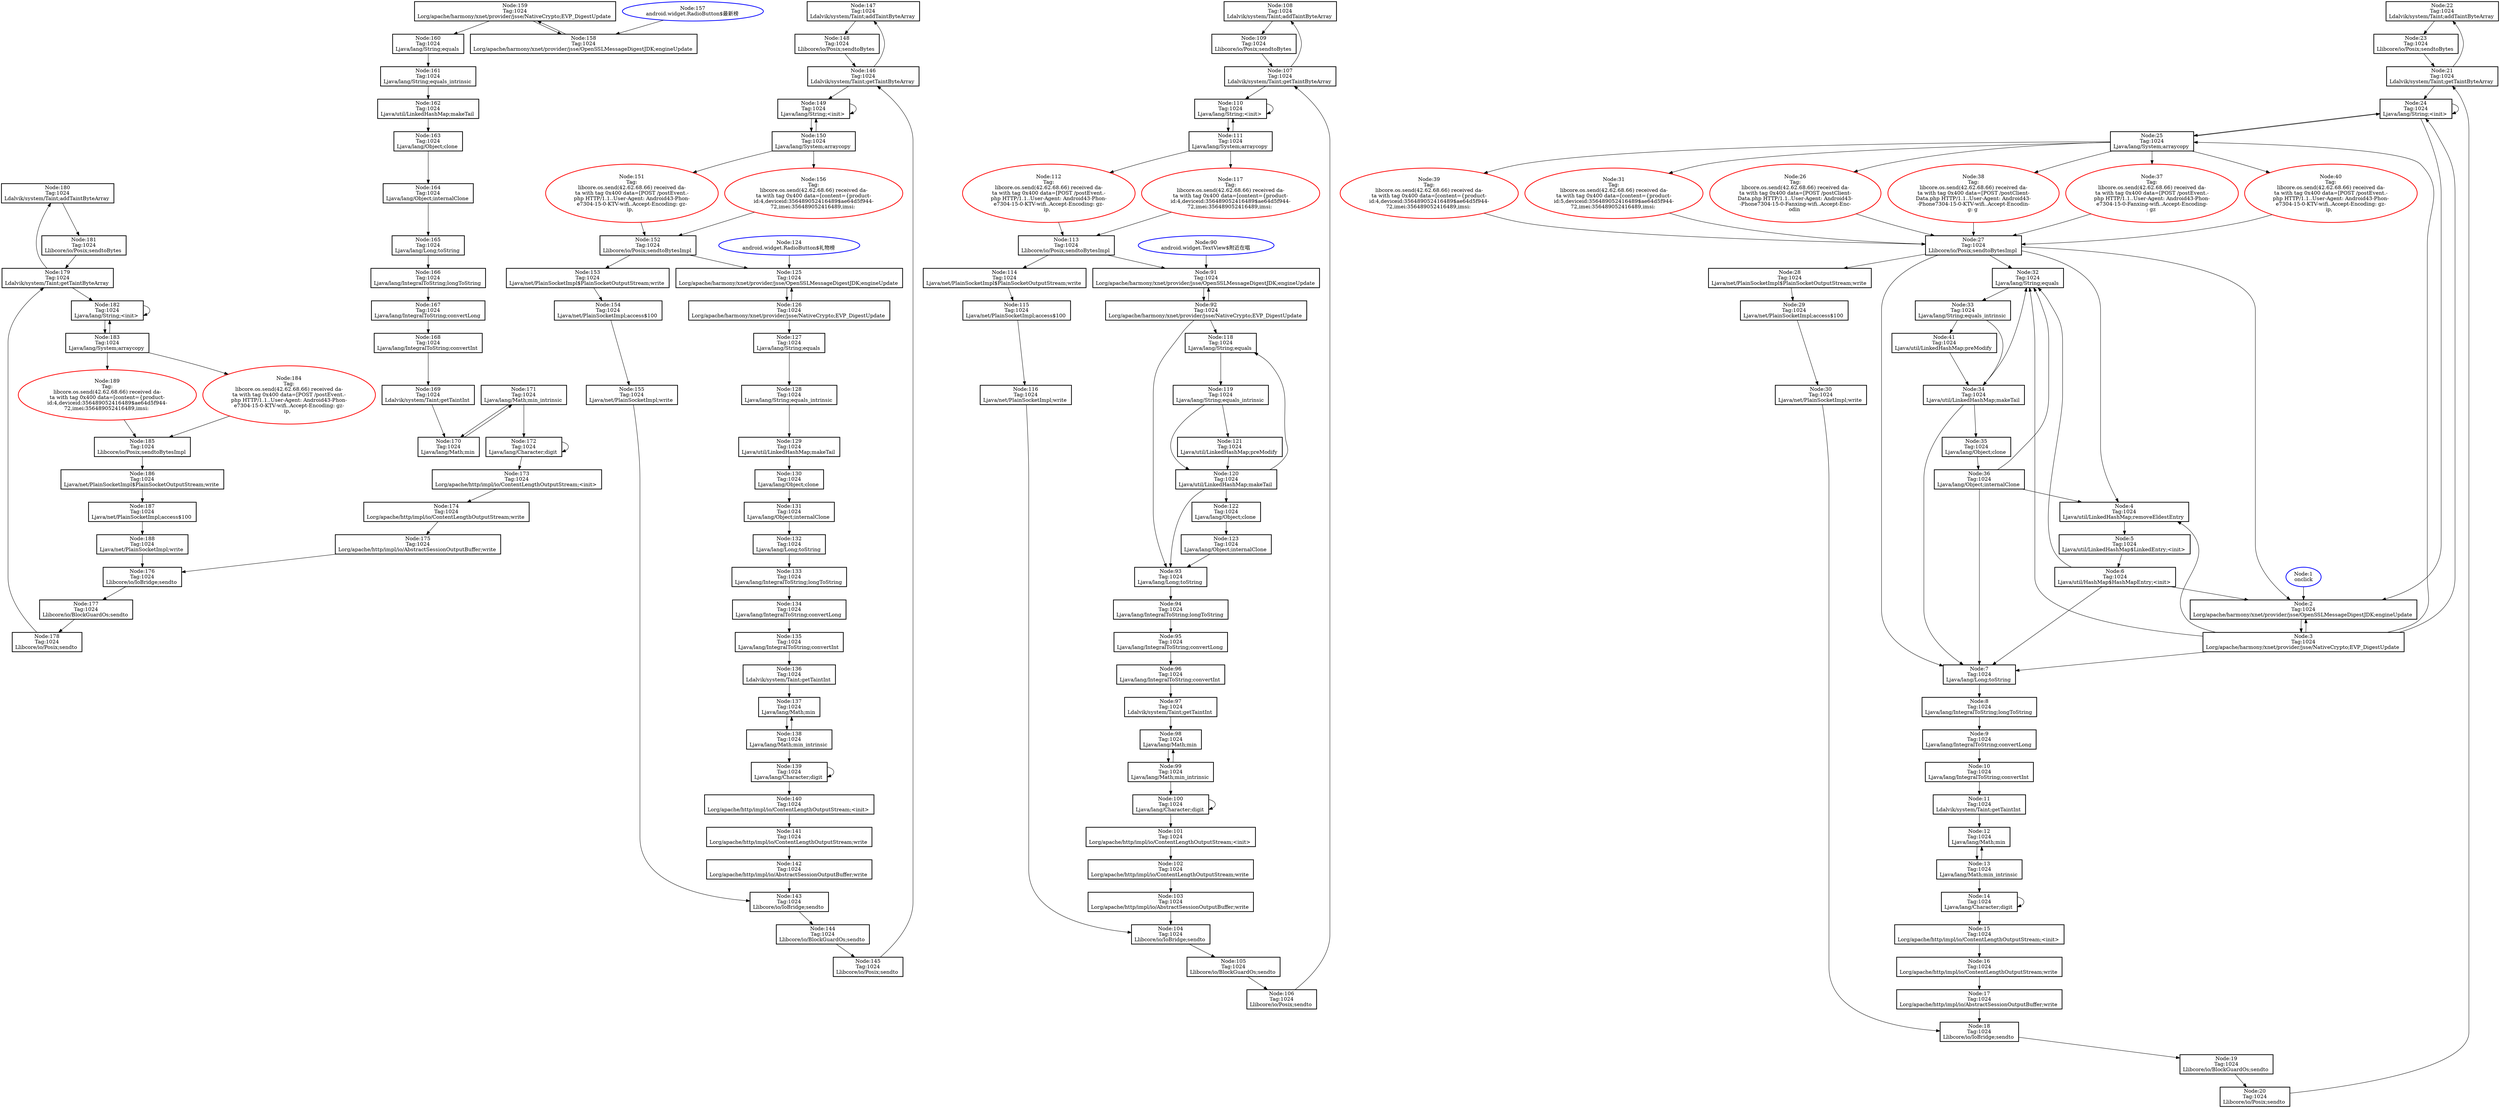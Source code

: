digraph G {
N180 [shape=box,color=black,style=bold,label="Node:180\nTag:1024\nLdalvik/system/Taint;addTaintByteArray "];
N179 [shape=box,color=black,style=bold,label="Node:179\nTag:1024\nLdalvik/system/Taint;getTaintByteArray "];
N169 [shape=box,color=black,style=bold,label="Node:169\nTag:1024\nLdalvik/system/Taint;getTaintInt "];
N172 [shape=box,color=black,style=bold,label="Node:172\nTag:1024\nLjava/lang/Character;digit "];
N168 [shape=box,color=black,style=bold,label="Node:168\nTag:1024\nLjava/lang/IntegralToString;convertInt "];
N167 [shape=box,color=black,style=bold,label="Node:167\nTag:1024\nLjava/lang/IntegralToString;convertLong "];
N166 [shape=box,color=black,style=bold,label="Node:166\nTag:1024\nLjava/lang/IntegralToString;longToString "];
N165 [shape=box,color=black,style=bold,label="Node:165\nTag:1024\nLjava/lang/Long;toString "];
N170 [shape=box,color=black,style=bold,label="Node:170\nTag:1024\nLjava/lang/Math;min "];
N171 [shape=box,color=black,style=bold,label="Node:171\nTag:1024\nLjava/lang/Math;min_intrinsic "];
N163 [shape=box,color=black,style=bold,label="Node:163\nTag:1024\nLjava/lang/Object;clone "];
N164 [shape=box,color=black,style=bold,label="Node:164\nTag:1024\nLjava/lang/Object;internalClone "];
N182 [shape=box,color=black,style=bold,label="Node:182\nTag:1024\nLjava/lang/String;<init> "];
N160 [shape=box,color=black,style=bold,label="Node:160\nTag:1024\nLjava/lang/String;equals "];
N161 [shape=box,color=black,style=bold,label="Node:161\nTag:1024\nLjava/lang/String;equals_intrinsic "];
N183 [shape=box,color=black,style=bold,label="Node:183\nTag:1024\nLjava/lang/System;arraycopy "];
N186 [shape=box,color=black,style=bold,label="Node:186\nTag:1024\nLjava/net/PlainSocketImpl$PlainSocketOutputStream;write "];
N187 [shape=box,color=black,style=bold,label="Node:187\nTag:1024\nLjava/net/PlainSocketImpl;access$100 "];
N188 [shape=box,color=black,style=bold,label="Node:188\nTag:1024\nLjava/net/PlainSocketImpl;write "];
N162 [shape=box,color=black,style=bold,label="Node:162\nTag:1024\nLjava/util/LinkedHashMap;makeTail "];
N177 [shape=box,color=black,style=bold,label="Node:177\nTag:1024\nLlibcore/io/BlockGuardOs;sendto "];
N176 [shape=box,color=black,style=bold,label="Node:176\nTag:1024\nLlibcore/io/IoBridge;sendto "];
N178 [shape=box,color=black,style=bold,label="Node:178\nTag:1024\nLlibcore/io/Posix;sendto "];
N181 [shape=box,color=black,style=bold,label="Node:181\nTag:1024\nLlibcore/io/Posix;sendtoBytes "];
N185 [shape=box,color=black,style=bold,label="Node:185\nTag:1024\nLlibcore/io/Posix;sendtoBytesImpl "];
N159 [shape=box,color=black,style=bold,label="Node:159\nTag:1024\nLorg/apache/harmony/xnet/provider/jsse/NativeCrypto;EVP_DigestUpdate "];
N158 [shape=box,color=black,style=bold,label="Node:158\nTag:1024\nLorg/apache/harmony/xnet/provider/jsse/OpenSSLMessageDigestJDK;engineUpdate "];
N175 [shape=box,color=black,style=bold,label="Node:175\nTag:1024\nLorg/apache/http/impl/io/AbstractSessionOutputBuffer;write "];
N173 [shape=box,color=black,style=bold,label="Node:173\nTag:1024\nLorg/apache/http/impl/io/ContentLengthOutputStream;<init> "];
N174 [shape=box,color=black,style=bold,label="Node:174\nTag:1024\nLorg/apache/http/impl/io/ContentLengthOutputStream;write "];
N157 [shape=ellipse,color=blue,style=bold,label="Node:157\nandroid.widget.RadioButton$最新榜 "];
N184 [shape=ellipse,color=red,style=bold,label="Node:184\nTag:\nlibcore.os.send(42.62.68.66) received da-\nta with tag 0x400 data=[POST /postEvent.-\nphp HTTP/1.1..User-Agent: Android43-Phon-\ne7304-15-0-KTV-wifi..Accept-Encoding: gz-\nip,  "];
N189 [shape=ellipse,color=red,style=bold,label="Node:189\nTag:\nlibcore.os.send(42.62.68.66) received da-\nta with tag 0x400 data=[content={product-\nid:4,deviceid:356489052416489$ae64d5f944-\n72,imei:356489052416489,imsi: "];
N147 [shape=box,color=black,style=bold,label="Node:147\nTag:1024\nLdalvik/system/Taint;addTaintByteArray "];
N146 [shape=box,color=black,style=bold,label="Node:146\nTag:1024\nLdalvik/system/Taint;getTaintByteArray "];
N136 [shape=box,color=black,style=bold,label="Node:136\nTag:1024\nLdalvik/system/Taint;getTaintInt "];
N139 [shape=box,color=black,style=bold,label="Node:139\nTag:1024\nLjava/lang/Character;digit "];
N135 [shape=box,color=black,style=bold,label="Node:135\nTag:1024\nLjava/lang/IntegralToString;convertInt "];
N134 [shape=box,color=black,style=bold,label="Node:134\nTag:1024\nLjava/lang/IntegralToString;convertLong "];
N133 [shape=box,color=black,style=bold,label="Node:133\nTag:1024\nLjava/lang/IntegralToString;longToString "];
N132 [shape=box,color=black,style=bold,label="Node:132\nTag:1024\nLjava/lang/Long;toString "];
N137 [shape=box,color=black,style=bold,label="Node:137\nTag:1024\nLjava/lang/Math;min "];
N138 [shape=box,color=black,style=bold,label="Node:138\nTag:1024\nLjava/lang/Math;min_intrinsic "];
N130 [shape=box,color=black,style=bold,label="Node:130\nTag:1024\nLjava/lang/Object;clone "];
N131 [shape=box,color=black,style=bold,label="Node:131\nTag:1024\nLjava/lang/Object;internalClone "];
N149 [shape=box,color=black,style=bold,label="Node:149\nTag:1024\nLjava/lang/String;<init> "];
N127 [shape=box,color=black,style=bold,label="Node:127\nTag:1024\nLjava/lang/String;equals "];
N128 [shape=box,color=black,style=bold,label="Node:128\nTag:1024\nLjava/lang/String;equals_intrinsic "];
N150 [shape=box,color=black,style=bold,label="Node:150\nTag:1024\nLjava/lang/System;arraycopy "];
N153 [shape=box,color=black,style=bold,label="Node:153\nTag:1024\nLjava/net/PlainSocketImpl$PlainSocketOutputStream;write "];
N154 [shape=box,color=black,style=bold,label="Node:154\nTag:1024\nLjava/net/PlainSocketImpl;access$100 "];
N155 [shape=box,color=black,style=bold,label="Node:155\nTag:1024\nLjava/net/PlainSocketImpl;write "];
N129 [shape=box,color=black,style=bold,label="Node:129\nTag:1024\nLjava/util/LinkedHashMap;makeTail "];
N144 [shape=box,color=black,style=bold,label="Node:144\nTag:1024\nLlibcore/io/BlockGuardOs;sendto "];
N143 [shape=box,color=black,style=bold,label="Node:143\nTag:1024\nLlibcore/io/IoBridge;sendto "];
N145 [shape=box,color=black,style=bold,label="Node:145\nTag:1024\nLlibcore/io/Posix;sendto "];
N148 [shape=box,color=black,style=bold,label="Node:148\nTag:1024\nLlibcore/io/Posix;sendtoBytes "];
N152 [shape=box,color=black,style=bold,label="Node:152\nTag:1024\nLlibcore/io/Posix;sendtoBytesImpl "];
N126 [shape=box,color=black,style=bold,label="Node:126\nTag:1024\nLorg/apache/harmony/xnet/provider/jsse/NativeCrypto;EVP_DigestUpdate "];
N125 [shape=box,color=black,style=bold,label="Node:125\nTag:1024\nLorg/apache/harmony/xnet/provider/jsse/OpenSSLMessageDigestJDK;engineUpdate "];
N142 [shape=box,color=black,style=bold,label="Node:142\nTag:1024\nLorg/apache/http/impl/io/AbstractSessionOutputBuffer;write "];
N140 [shape=box,color=black,style=bold,label="Node:140\nTag:1024\nLorg/apache/http/impl/io/ContentLengthOutputStream;<init> "];
N141 [shape=box,color=black,style=bold,label="Node:141\nTag:1024\nLorg/apache/http/impl/io/ContentLengthOutputStream;write "];
N124 [shape=ellipse,color=blue,style=bold,label="Node:124\nandroid.widget.RadioButton$礼物榜 "];
N151 [shape=ellipse,color=red,style=bold,label="Node:151\nTag:\nlibcore.os.send(42.62.68.66) received da-\nta with tag 0x400 data=[POST /postEvent.-\nphp HTTP/1.1..User-Agent: Android43-Phon-\ne7304-15-0-KTV-wifi..Accept-Encoding: gz-\nip,  "];
N156 [shape=ellipse,color=red,style=bold,label="Node:156\nTag:\nlibcore.os.send(42.62.68.66) received da-\nta with tag 0x400 data=[content={product-\nid:4,deviceid:356489052416489$ae64d5f944-\n72,imei:356489052416489,imsi: "];
N108 [shape=box,color=black,style=bold,label="Node:108\nTag:1024\nLdalvik/system/Taint;addTaintByteArray "];
N107 [shape=box,color=black,style=bold,label="Node:107\nTag:1024\nLdalvik/system/Taint;getTaintByteArray "];
N97 [shape=box,color=black,style=bold,label="Node:97\nTag:1024\nLdalvik/system/Taint;getTaintInt "];
N100 [shape=box,color=black,style=bold,label="Node:100\nTag:1024\nLjava/lang/Character;digit "];
N96 [shape=box,color=black,style=bold,label="Node:96\nTag:1024\nLjava/lang/IntegralToString;convertInt "];
N95 [shape=box,color=black,style=bold,label="Node:95\nTag:1024\nLjava/lang/IntegralToString;convertLong "];
N94 [shape=box,color=black,style=bold,label="Node:94\nTag:1024\nLjava/lang/IntegralToString;longToString "];
N93 [shape=box,color=black,style=bold,label="Node:93\nTag:1024\nLjava/lang/Long;toString "];
N98 [shape=box,color=black,style=bold,label="Node:98\nTag:1024\nLjava/lang/Math;min "];
N99 [shape=box,color=black,style=bold,label="Node:99\nTag:1024\nLjava/lang/Math;min_intrinsic "];
N122 [shape=box,color=black,style=bold,label="Node:122\nTag:1024\nLjava/lang/Object;clone "];
N123 [shape=box,color=black,style=bold,label="Node:123\nTag:1024\nLjava/lang/Object;internalClone "];
N110 [shape=box,color=black,style=bold,label="Node:110\nTag:1024\nLjava/lang/String;<init> "];
N118 [shape=box,color=black,style=bold,label="Node:118\nTag:1024\nLjava/lang/String;equals "];
N119 [shape=box,color=black,style=bold,label="Node:119\nTag:1024\nLjava/lang/String;equals_intrinsic "];
N111 [shape=box,color=black,style=bold,label="Node:111\nTag:1024\nLjava/lang/System;arraycopy "];
N114 [shape=box,color=black,style=bold,label="Node:114\nTag:1024\nLjava/net/PlainSocketImpl$PlainSocketOutputStream;write "];
N115 [shape=box,color=black,style=bold,label="Node:115\nTag:1024\nLjava/net/PlainSocketImpl;access$100 "];
N116 [shape=box,color=black,style=bold,label="Node:116\nTag:1024\nLjava/net/PlainSocketImpl;write "];
N120 [shape=box,color=black,style=bold,label="Node:120\nTag:1024\nLjava/util/LinkedHashMap;makeTail "];
N121 [shape=box,color=black,style=bold,label="Node:121\nTag:1024\nLjava/util/LinkedHashMap;preModify "];
N105 [shape=box,color=black,style=bold,label="Node:105\nTag:1024\nLlibcore/io/BlockGuardOs;sendto "];
N104 [shape=box,color=black,style=bold,label="Node:104\nTag:1024\nLlibcore/io/IoBridge;sendto "];
N106 [shape=box,color=black,style=bold,label="Node:106\nTag:1024\nLlibcore/io/Posix;sendto "];
N109 [shape=box,color=black,style=bold,label="Node:109\nTag:1024\nLlibcore/io/Posix;sendtoBytes "];
N113 [shape=box,color=black,style=bold,label="Node:113\nTag:1024\nLlibcore/io/Posix;sendtoBytesImpl "];
N92 [shape=box,color=black,style=bold,label="Node:92\nTag:1024\nLorg/apache/harmony/xnet/provider/jsse/NativeCrypto;EVP_DigestUpdate "];
N91 [shape=box,color=black,style=bold,label="Node:91\nTag:1024\nLorg/apache/harmony/xnet/provider/jsse/OpenSSLMessageDigestJDK;engineUpdate "];
N103 [shape=box,color=black,style=bold,label="Node:103\nTag:1024\nLorg/apache/http/impl/io/AbstractSessionOutputBuffer;write "];
N101 [shape=box,color=black,style=bold,label="Node:101\nTag:1024\nLorg/apache/http/impl/io/ContentLengthOutputStream;<init> "];
N102 [shape=box,color=black,style=bold,label="Node:102\nTag:1024\nLorg/apache/http/impl/io/ContentLengthOutputStream;write "];
N90 [shape=ellipse,color=blue,style=bold,label="Node:90\nandroid.widget.TextView$附近在唱 "];
N112 [shape=ellipse,color=red,style=bold,label="Node:112\nTag:\nlibcore.os.send(42.62.68.66) received da-\nta with tag 0x400 data=[POST /postEvent.-\nphp HTTP/1.1..User-Agent: Android43-Phon-\ne7304-15-0-KTV-wifi..Accept-Encoding: gz-\nip,  "];
N117 [shape=ellipse,color=red,style=bold,label="Node:117\nTag:\nlibcore.os.send(42.62.68.66) received da-\nta with tag 0x400 data=[content={product-\nid:4,deviceid:356489052416489$ae64d5f944-\n72,imei:356489052416489,imsi: "];
N22 [shape=box,color=black,style=bold,label="Node:22\nTag:1024\nLdalvik/system/Taint;addTaintByteArray "];
N21 [shape=box,color=black,style=bold,label="Node:21\nTag:1024\nLdalvik/system/Taint;getTaintByteArray "];
N11 [shape=box,color=black,style=bold,label="Node:11\nTag:1024\nLdalvik/system/Taint;getTaintInt "];
N14 [shape=box,color=black,style=bold,label="Node:14\nTag:1024\nLjava/lang/Character;digit "];
N10 [shape=box,color=black,style=bold,label="Node:10\nTag:1024\nLjava/lang/IntegralToString;convertInt "];
N9 [shape=box,color=black,style=bold,label="Node:9\nTag:1024\nLjava/lang/IntegralToString;convertLong "];
N8 [shape=box,color=black,style=bold,label="Node:8\nTag:1024\nLjava/lang/IntegralToString;longToString "];
N7 [shape=box,color=black,style=bold,label="Node:7\nTag:1024\nLjava/lang/Long;toString "];
N12 [shape=box,color=black,style=bold,label="Node:12\nTag:1024\nLjava/lang/Math;min "];
N13 [shape=box,color=black,style=bold,label="Node:13\nTag:1024\nLjava/lang/Math;min_intrinsic "];
N35 [shape=box,color=black,style=bold,label="Node:35\nTag:1024\nLjava/lang/Object;clone "];
N36 [shape=box,color=black,style=bold,label="Node:36\nTag:1024\nLjava/lang/Object;internalClone "];
N24 [shape=box,color=black,style=bold,label="Node:24\nTag:1024\nLjava/lang/String;<init> "];
N32 [shape=box,color=black,style=bold,label="Node:32\nTag:1024\nLjava/lang/String;equals "];
N33 [shape=box,color=black,style=bold,label="Node:33\nTag:1024\nLjava/lang/String;equals_intrinsic "];
N25 [shape=box,color=black,style=bold,label="Node:25\nTag:1024\nLjava/lang/System;arraycopy "];
N28 [shape=box,color=black,style=bold,label="Node:28\nTag:1024\nLjava/net/PlainSocketImpl$PlainSocketOutputStream;write "];
N29 [shape=box,color=black,style=bold,label="Node:29\nTag:1024\nLjava/net/PlainSocketImpl;access$100 "];
N30 [shape=box,color=black,style=bold,label="Node:30\nTag:1024\nLjava/net/PlainSocketImpl;write "];
N6 [shape=box,color=black,style=bold,label="Node:6\nTag:1024\nLjava/util/HashMap$HashMapEntry;<init> "];
N5 [shape=box,color=black,style=bold,label="Node:5\nTag:1024\nLjava/util/LinkedHashMap$LinkedEntry;<init> "];
N34 [shape=box,color=black,style=bold,label="Node:34\nTag:1024\nLjava/util/LinkedHashMap;makeTail "];
N41 [shape=box,color=black,style=bold,label="Node:41\nTag:1024\nLjava/util/LinkedHashMap;preModify "];
N4 [shape=box,color=black,style=bold,label="Node:4\nTag:1024\nLjava/util/LinkedHashMap;removeEldestEntry "];
N19 [shape=box,color=black,style=bold,label="Node:19\nTag:1024\nLlibcore/io/BlockGuardOs;sendto "];
N18 [shape=box,color=black,style=bold,label="Node:18\nTag:1024\nLlibcore/io/IoBridge;sendto "];
N20 [shape=box,color=black,style=bold,label="Node:20\nTag:1024\nLlibcore/io/Posix;sendto "];
N23 [shape=box,color=black,style=bold,label="Node:23\nTag:1024\nLlibcore/io/Posix;sendtoBytes "];
N27 [shape=box,color=black,style=bold,label="Node:27\nTag:1024\nLlibcore/io/Posix;sendtoBytesImpl "];
N3 [shape=box,color=black,style=bold,label="Node:3\nTag:1024\nLorg/apache/harmony/xnet/provider/jsse/NativeCrypto;EVP_DigestUpdate "];
N2 [shape=box,color=black,style=bold,label="Node:2\nTag:1024\nLorg/apache/harmony/xnet/provider/jsse/OpenSSLMessageDigestJDK;engineUpdate "];
N17 [shape=box,color=black,style=bold,label="Node:17\nTag:1024\nLorg/apache/http/impl/io/AbstractSessionOutputBuffer;write "];
N15 [shape=box,color=black,style=bold,label="Node:15\nTag:1024\nLorg/apache/http/impl/io/ContentLengthOutputStream;<init> "];
N16 [shape=box,color=black,style=bold,label="Node:16\nTag:1024\nLorg/apache/http/impl/io/ContentLengthOutputStream;write "];
N26 [shape=ellipse,color=red,style=bold,label="Node:26\nTag:\nlibcore.os.send(42.62.68.66) received da-\nta with tag 0x400 data=[POST /postClient-\nData.php HTTP/1.1..User-Agent: Android43-\n-Phone7304-15-0-Fanxing-wifi..Accept-Enc-\nodin "];
N38 [shape=ellipse,color=red,style=bold,label="Node:38\nTag:\nlibcore.os.send(42.62.68.66) received da-\nta with tag 0x400 data=[POST /postClient-\nData.php HTTP/1.1..User-Agent: Android43-\n-Phone7304-15-0-KTV-wifi..Accept-Encodin-\ng: g "];
N37 [shape=ellipse,color=red,style=bold,label="Node:37\nTag:\nlibcore.os.send(42.62.68.66) received da-\nta with tag 0x400 data=[POST /postEvent.-\nphp HTTP/1.1..User-Agent: Android43-Phon-\ne7304-15-0-Fanxing-wifi..Accept-Encoding-\n: gz "];
N40 [shape=ellipse,color=red,style=bold,label="Node:40\nTag:\nlibcore.os.send(42.62.68.66) received da-\nta with tag 0x400 data=[POST /postEvent.-\nphp HTTP/1.1..User-Agent: Android43-Phon-\ne7304-15-0-KTV-wifi..Accept-Encoding: gz-\nip,  "];
N39 [shape=ellipse,color=red,style=bold,label="Node:39\nTag:\nlibcore.os.send(42.62.68.66) received da-\nta with tag 0x400 data=[content={product-\nid:4,deviceid:356489052416489$ae64d5f944-\n72,imei:356489052416489,imsi: "];
N31 [shape=ellipse,color=red,style=bold,label="Node:31\nTag:\nlibcore.os.send(42.62.68.66) received da-\nta with tag 0x400 data=[content={product-\nid:5,deviceid:356489052416489$ae64d5f944-\n72,imei:356489052416489,imsi: "];
N1 [shape=ellipse,color=blue,style=bold,label="Node:1\nonclick"];
N180 -> N181;
N179 -> N180;
N179 -> N182;
N169 -> N170;
N172 -> N172;
N172 -> N173;
N168 -> N169;
N167 -> N168;
N166 -> N167;
N165 -> N166;
N170 -> N171;
N171 -> N172;
N171 -> N170;
N163 -> N164;
N164 -> N165;
N182 -> N182;
N182 -> N183;
N160 -> N161;
N161 -> N162;
N183 -> N182;
N183 -> N184;
N183 -> N189;
N186 -> N187;
N187 -> N188;
N188 -> N176;
N162 -> N163;
N177 -> N178;
N176 -> N177;
N178 -> N179;
N181 -> N179;
N185 -> N186;
N159 -> N160;
N159 -> N158;
N158 -> N159;
N175 -> N176;
N173 -> N174;
N174 -> N175;
N157 -> N158;
N184 -> N185;
N189 -> N185;
N147 -> N148;
N146 -> N147;
N146 -> N149;
N136 -> N137;
N139 -> N139;
N139 -> N140;
N135 -> N136;
N134 -> N135;
N133 -> N134;
N132 -> N133;
N137 -> N138;
N138 -> N139;
N138 -> N137;
N130 -> N131;
N131 -> N132;
N149 -> N149;
N149 -> N150;
N127 -> N128;
N128 -> N129;
N150 -> N149;
N150 -> N151;
N150 -> N156;
N153 -> N154;
N154 -> N155;
N155 -> N143;
N129 -> N130;
N144 -> N145;
N143 -> N144;
N145 -> N146;
N148 -> N146;
N152 -> N153;
N152 -> N125;
N126 -> N127;
N126 -> N125;
N125 -> N126;
N142 -> N143;
N140 -> N141;
N141 -> N142;
N124 -> N125;
N151 -> N152;
N156 -> N152;
N108 -> N109;
N107 -> N108;
N107 -> N110;
N97 -> N98;
N100 -> N100;
N100 -> N101;
N96 -> N97;
N95 -> N96;
N94 -> N95;
N93 -> N94;
N98 -> N99;
N99 -> N100;
N99 -> N98;
N122 -> N123;
N123 -> N93;
N110 -> N110;
N110 -> N111;
N118 -> N119;
N119 -> N120;
N119 -> N121;
N111 -> N110;
N111 -> N112;
N111 -> N117;
N114 -> N115;
N115 -> N116;
N116 -> N104;
N120 -> N93;
N120 -> N122;
N120 -> N118;
N121 -> N120;
N105 -> N106;
N104 -> N105;
N106 -> N107;
N109 -> N107;
N113 -> N114;
N113 -> N91;
N92 -> N93;
N92 -> N118;
N92 -> N91;
N91 -> N92;
N103 -> N104;
N101 -> N102;
N102 -> N103;
N90 -> N91;
N112 -> N113;
N117 -> N113;
N22 -> N23;
N21 -> N22;
N21 -> N24;
N11 -> N12;
N14 -> N14;
N14 -> N15;
N10 -> N11;
N9 -> N10;
N8 -> N9;
N7 -> N8;
N12 -> N13;
N13 -> N14;
N13 -> N12;
N35 -> N36;
N36 -> N7;
N36 -> N32;
N36 -> N4;
N24 -> N24;
N24 -> N25;
N24 -> N2;
N32 -> N33;
N33 -> N34;
N33 -> N41;
N25 -> N24;
N25 -> N26;
N25 -> N38;
N25 -> N37;
N25 -> N40;
N25 -> N39;
N25 -> N31;
N28 -> N29;
N29 -> N30;
N30 -> N18;
N6 -> N7;
N6 -> N32;
N6 -> N2;
N5 -> N6;
N34 -> N7;
N34 -> N35;
N34 -> N32;
N41 -> N34;
N4 -> N5;
N19 -> N20;
N18 -> N19;
N20 -> N21;
N23 -> N21;
N27 -> N7;
N27 -> N32;
N27 -> N28;
N27 -> N4;
N27 -> N2;
N3 -> N7;
N3 -> N24;
N3 -> N32;
N3 -> N25;
N3 -> N4;
N3 -> N2;
N2 -> N3;
N17 -> N18;
N15 -> N16;
N16 -> N17;
N26 -> N27;
N38 -> N27;
N37 -> N27;
N40 -> N27;
N39 -> N27;
N31 -> N27;
N1 -> N2;
}